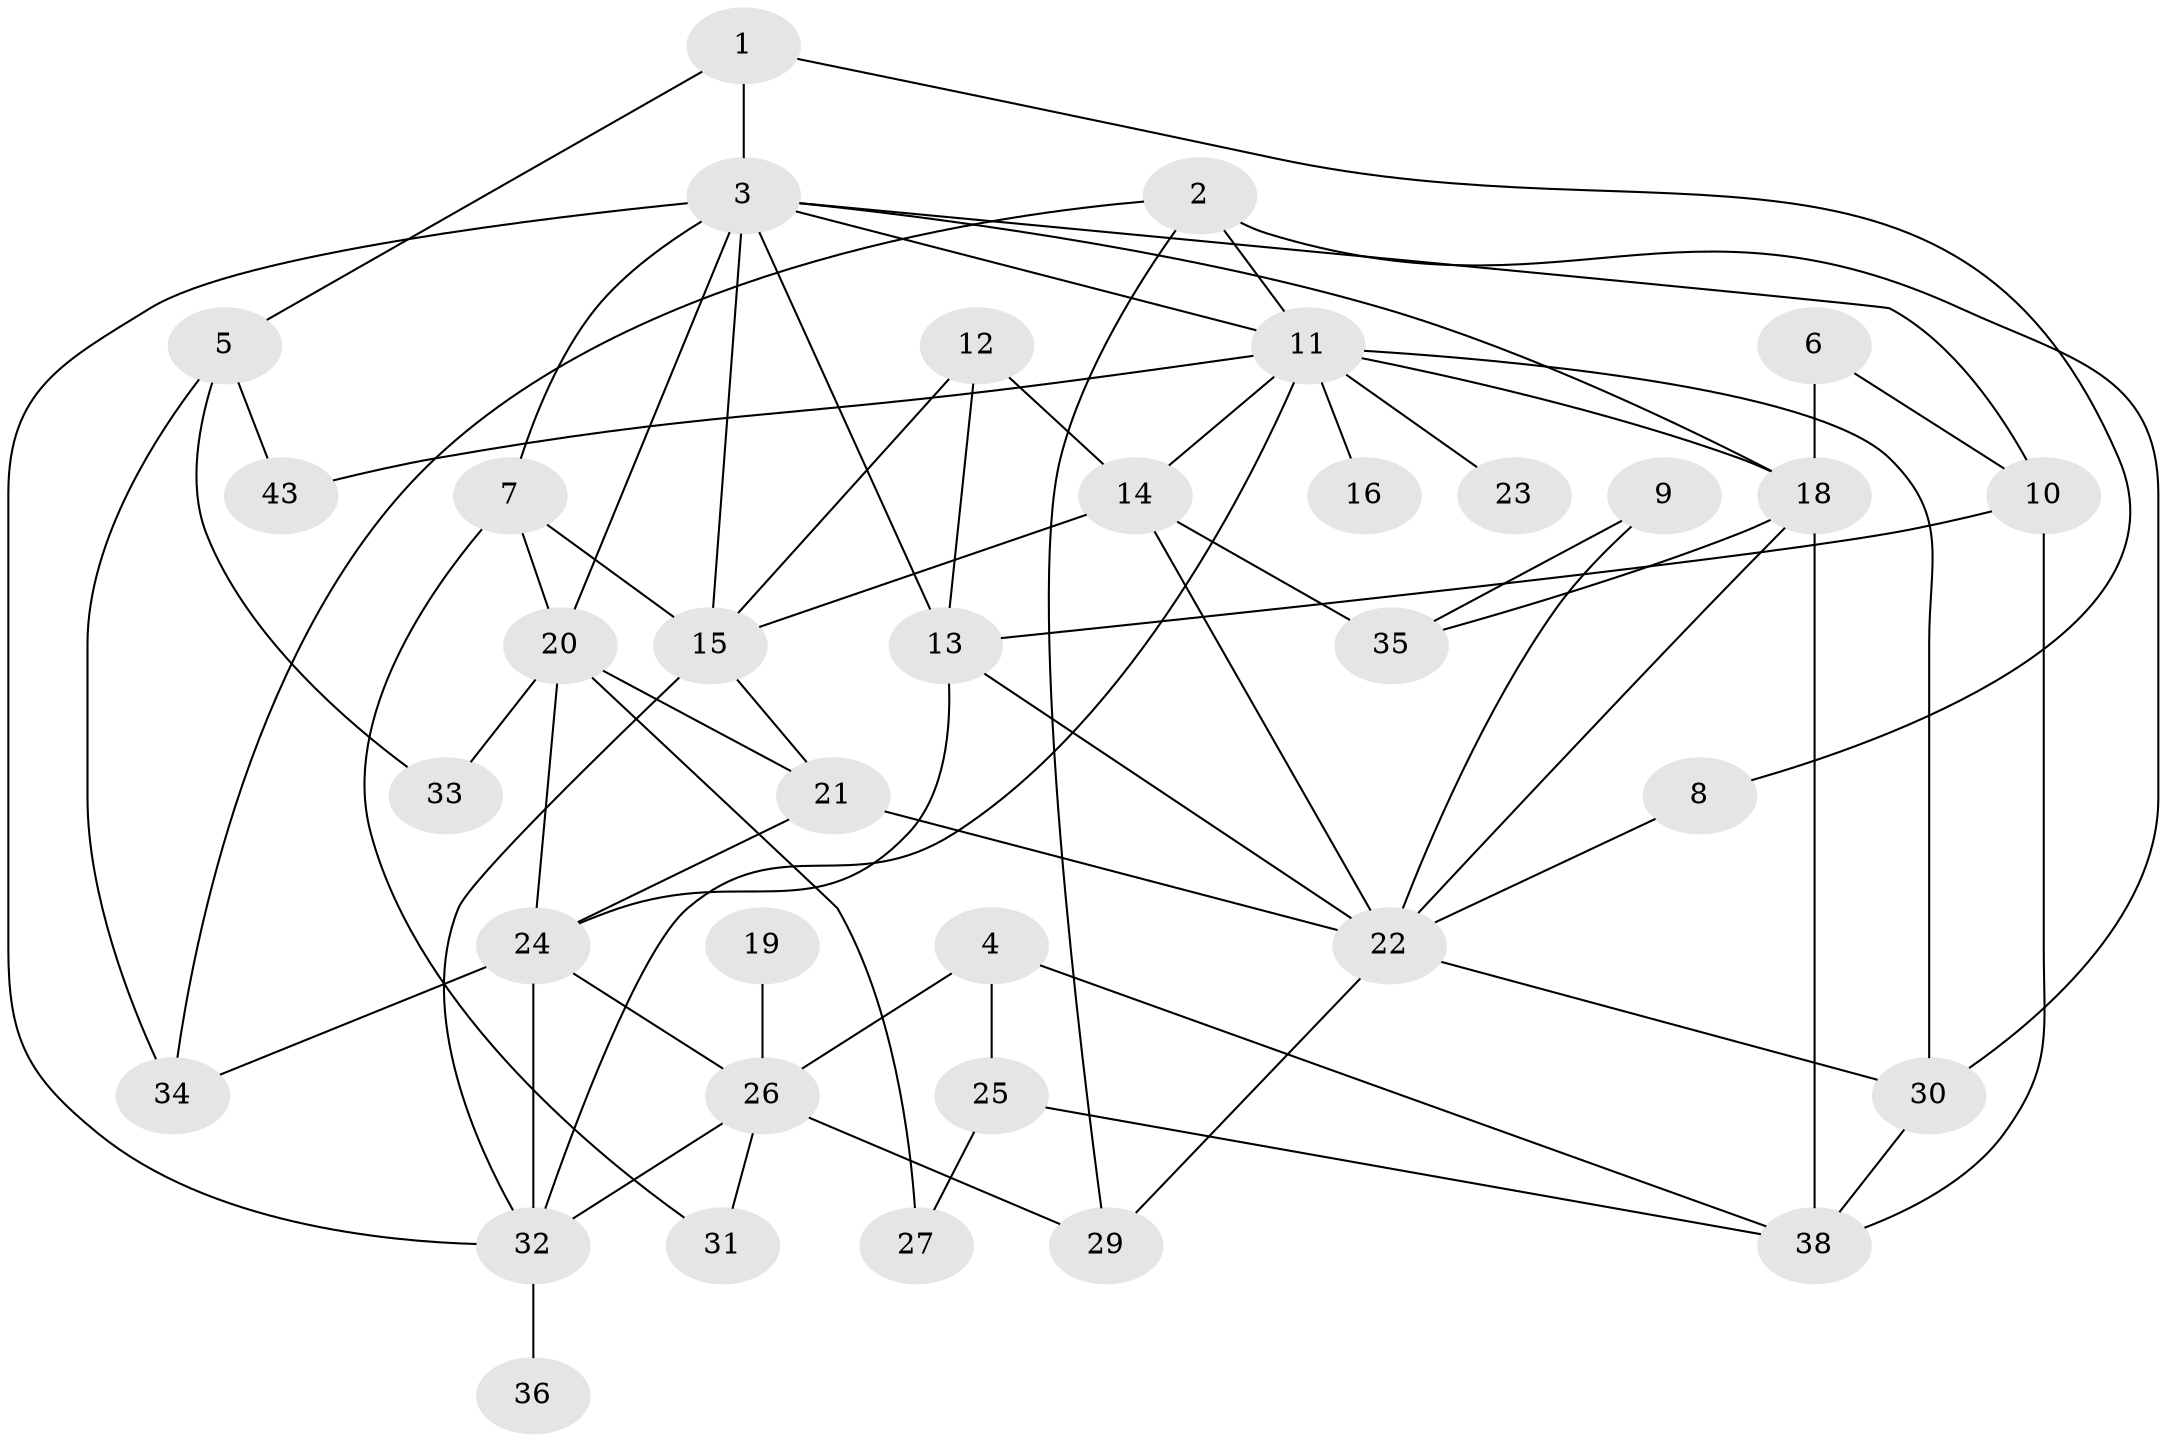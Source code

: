 // original degree distribution, {4: 0.18823529411764706, 1: 0.10588235294117647, 5: 0.09411764705882353, 2: 0.2823529411764706, 3: 0.2, 0: 0.08235294117647059, 6: 0.03529411764705882, 10: 0.011764705882352941}
// Generated by graph-tools (version 1.1) at 2025/48/03/04/25 22:48:03]
// undirected, 36 vertices, 70 edges
graph export_dot {
  node [color=gray90,style=filled];
  1;
  2;
  3;
  4;
  5;
  6;
  7;
  8;
  9;
  10;
  11;
  12;
  13;
  14;
  15;
  16;
  18;
  19;
  20;
  21;
  22;
  23;
  24;
  25;
  26;
  27;
  29;
  30;
  31;
  32;
  33;
  34;
  35;
  36;
  38;
  43;
  1 -- 3 [weight=2.0];
  1 -- 5 [weight=1.0];
  1 -- 8 [weight=1.0];
  2 -- 11 [weight=1.0];
  2 -- 29 [weight=1.0];
  2 -- 30 [weight=1.0];
  2 -- 34 [weight=1.0];
  3 -- 7 [weight=1.0];
  3 -- 10 [weight=1.0];
  3 -- 11 [weight=2.0];
  3 -- 13 [weight=1.0];
  3 -- 15 [weight=1.0];
  3 -- 18 [weight=1.0];
  3 -- 20 [weight=1.0];
  3 -- 32 [weight=2.0];
  4 -- 25 [weight=2.0];
  4 -- 26 [weight=1.0];
  4 -- 38 [weight=1.0];
  5 -- 33 [weight=1.0];
  5 -- 34 [weight=1.0];
  5 -- 43 [weight=1.0];
  6 -- 10 [weight=1.0];
  6 -- 18 [weight=2.0];
  7 -- 15 [weight=2.0];
  7 -- 20 [weight=1.0];
  7 -- 31 [weight=1.0];
  8 -- 22 [weight=1.0];
  9 -- 22 [weight=1.0];
  9 -- 35 [weight=1.0];
  10 -- 13 [weight=1.0];
  10 -- 38 [weight=1.0];
  11 -- 14 [weight=1.0];
  11 -- 16 [weight=2.0];
  11 -- 18 [weight=2.0];
  11 -- 23 [weight=1.0];
  11 -- 30 [weight=1.0];
  11 -- 32 [weight=1.0];
  11 -- 43 [weight=1.0];
  12 -- 13 [weight=2.0];
  12 -- 14 [weight=1.0];
  12 -- 15 [weight=1.0];
  13 -- 22 [weight=1.0];
  13 -- 24 [weight=1.0];
  14 -- 15 [weight=1.0];
  14 -- 22 [weight=1.0];
  14 -- 35 [weight=1.0];
  15 -- 21 [weight=1.0];
  15 -- 32 [weight=1.0];
  18 -- 22 [weight=1.0];
  18 -- 35 [weight=1.0];
  18 -- 38 [weight=1.0];
  19 -- 26 [weight=1.0];
  20 -- 21 [weight=1.0];
  20 -- 24 [weight=1.0];
  20 -- 27 [weight=1.0];
  20 -- 33 [weight=1.0];
  21 -- 22 [weight=1.0];
  21 -- 24 [weight=1.0];
  22 -- 29 [weight=1.0];
  22 -- 30 [weight=1.0];
  24 -- 26 [weight=1.0];
  24 -- 32 [weight=2.0];
  24 -- 34 [weight=1.0];
  25 -- 27 [weight=1.0];
  25 -- 38 [weight=1.0];
  26 -- 29 [weight=1.0];
  26 -- 31 [weight=1.0];
  26 -- 32 [weight=1.0];
  30 -- 38 [weight=1.0];
  32 -- 36 [weight=1.0];
}
